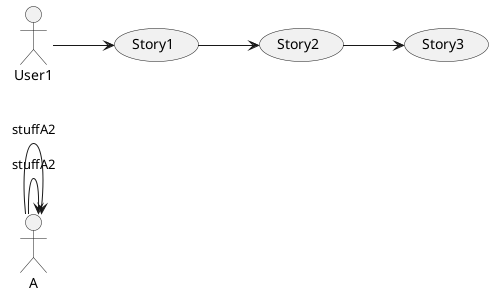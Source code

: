 @startuml story
skinparam monochrome true
left to right direction
User1 --> (Story1)
(Story1) --> (Story2)
(Story2) --> (Story3)

!startsub FOO1
A->A : stuffA2
!endsub

!includesub FOO1

@enduml
